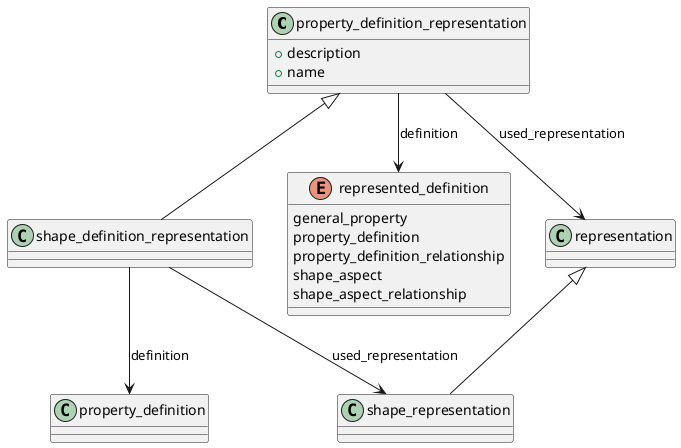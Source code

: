 @startuml

class property_definition_representation {
    +description
    +name
}

class shape_definition_representation

class represented_definition

class representation

class shape_representation {
}

enum represented_definition {
 general_property
 property_definition
 property_definition_relationship
 shape_aspect
 shape_aspect_relationship
}



property_definition_representation <|-- shape_definition_representation
representation <|-- shape_representation

property_definition_representation  --> represented_definition : definition
property_definition_representation  --> representation : used_representation
shape_definition_representation  --> property_definition : definition
shape_definition_representation  --> shape_representation : used_representation